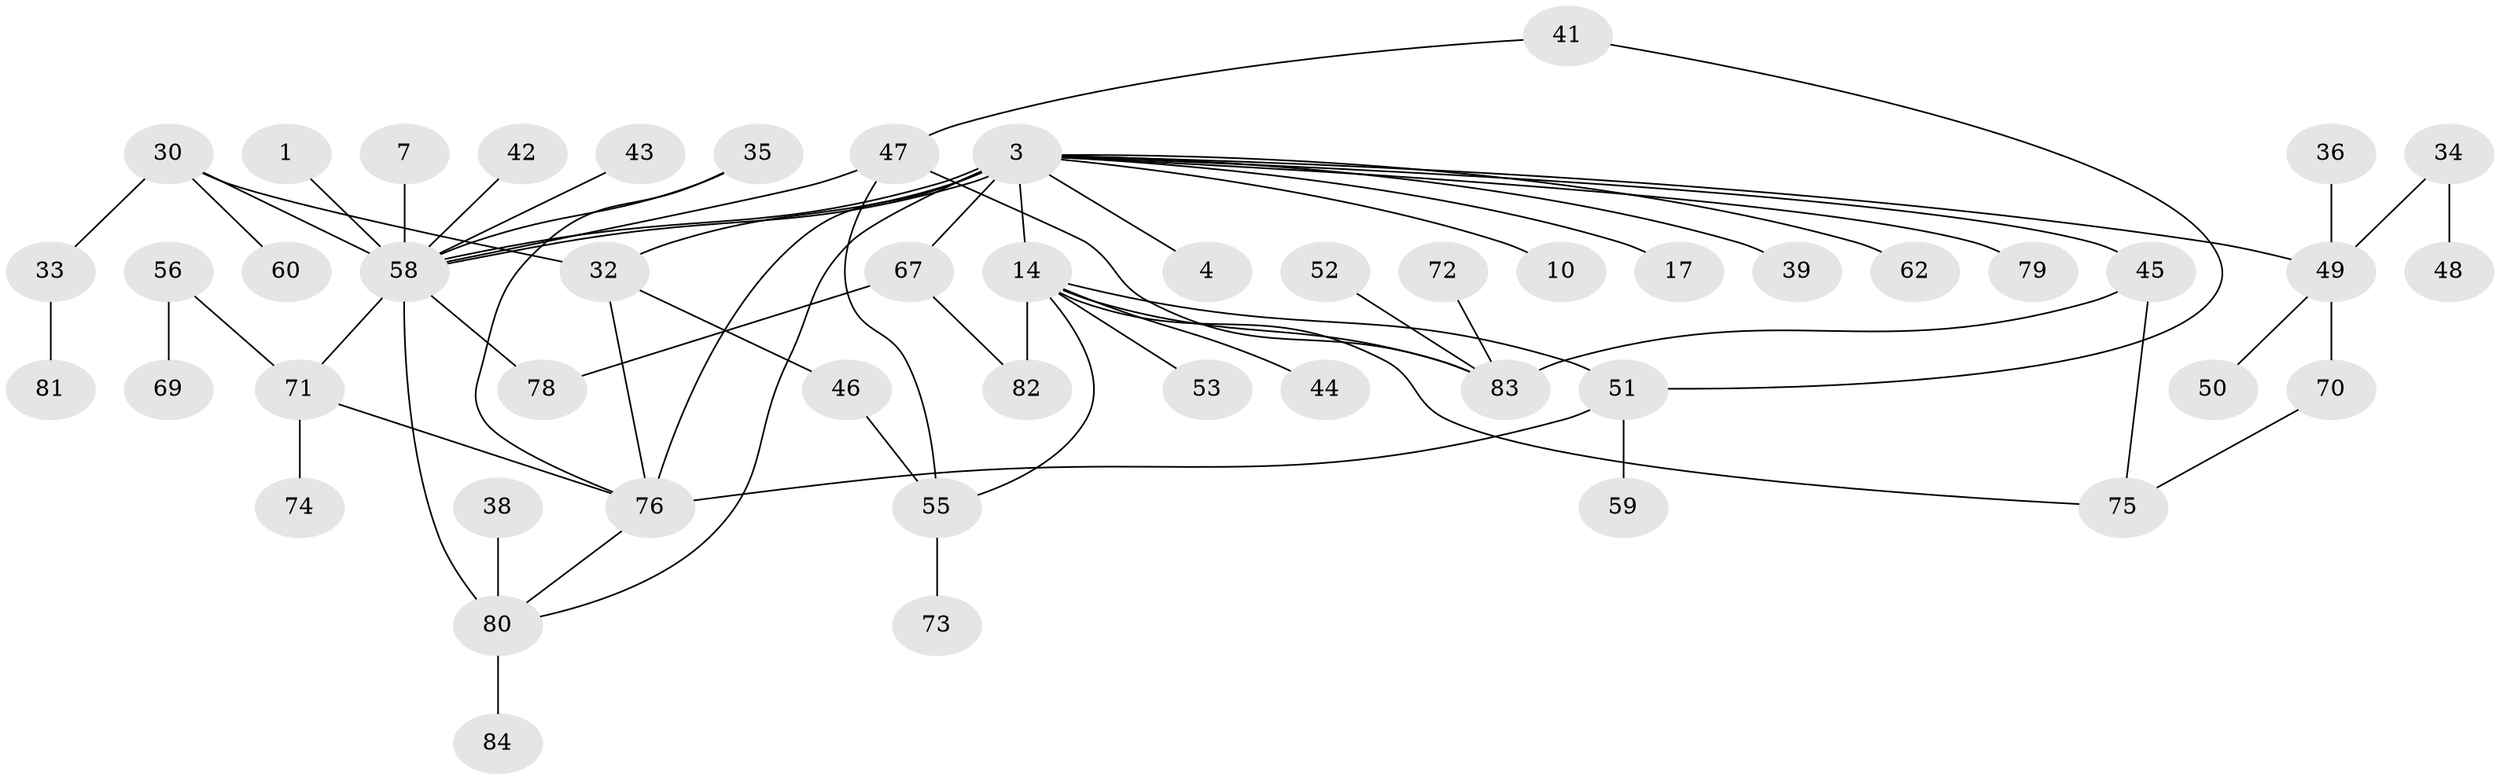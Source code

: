 // original degree distribution, {1: 0.39285714285714285, 14: 0.011904761904761904, 23: 0.011904761904761904, 9: 0.011904761904761904, 5: 0.08333333333333333, 4: 0.05952380952380952, 6: 0.023809523809523808, 3: 0.10714285714285714, 2: 0.2857142857142857, 7: 0.011904761904761904}
// Generated by graph-tools (version 1.1) at 2025/50/03/04/25 21:50:38]
// undirected, 50 vertices, 66 edges
graph export_dot {
graph [start="1"]
  node [color=gray90,style=filled];
  1;
  3;
  4;
  7;
  10;
  14 [super="+5"];
  17;
  30;
  32 [super="+13"];
  33;
  34;
  35;
  36;
  38;
  39;
  41;
  42;
  43;
  44;
  45 [super="+11"];
  46;
  47 [super="+19"];
  48;
  49 [super="+27"];
  50;
  51 [super="+24"];
  52;
  53 [super="+23"];
  55;
  56;
  58 [super="+2"];
  59;
  60;
  62;
  67 [super="+31"];
  69;
  70 [super="+64"];
  71 [super="+9+15+16+29"];
  72;
  73;
  74;
  75 [super="+63"];
  76 [super="+26+21+68"];
  78 [super="+77"];
  79;
  80 [super="+18+57"];
  81;
  82 [super="+40"];
  83 [super="+22+66"];
  84;
  1 -- 58;
  3 -- 4;
  3 -- 10;
  3 -- 14 [weight=2];
  3 -- 17;
  3 -- 39;
  3 -- 45 [weight=2];
  3 -- 58 [weight=2];
  3 -- 58;
  3 -- 62;
  3 -- 67 [weight=2];
  3 -- 76 [weight=3];
  3 -- 79;
  3 -- 80 [weight=2];
  3 -- 32;
  3 -- 49;
  7 -- 58;
  14 -- 75;
  14 -- 44;
  14 -- 55;
  14 -- 51;
  14 -- 82;
  14 -- 83;
  14 -- 53;
  30 -- 32 [weight=2];
  30 -- 33;
  30 -- 60;
  30 -- 58;
  32 -- 46;
  32 -- 76;
  33 -- 81;
  34 -- 48;
  34 -- 49;
  35 -- 76;
  35 -- 58;
  36 -- 49;
  38 -- 80;
  41 -- 51;
  41 -- 47;
  42 -- 58;
  43 -- 58;
  45 -- 83 [weight=2];
  45 -- 75;
  46 -- 55;
  47 -- 55;
  47 -- 58;
  47 -- 83;
  49 -- 50;
  49 -- 70 [weight=2];
  51 -- 59;
  51 -- 76;
  52 -- 83;
  55 -- 73;
  56 -- 69;
  56 -- 71;
  58 -- 80 [weight=3];
  58 -- 78;
  58 -- 71;
  67 -- 82;
  67 -- 78;
  70 -- 75;
  71 -- 74;
  71 -- 76;
  72 -- 83;
  76 -- 80;
  80 -- 84;
}
